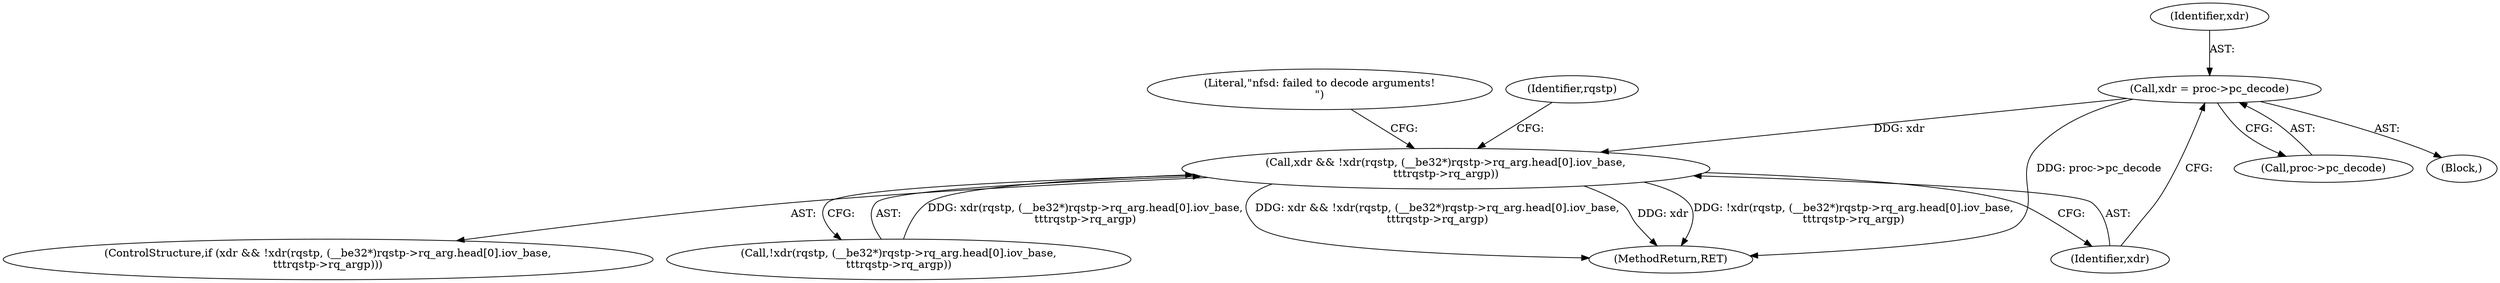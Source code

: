 digraph "0_linux_e6838a29ecb484c97e4efef9429643b9851fba6e@pointer" {
"1000153" [label="(Call,xdr = proc->pc_decode)"];
"1000159" [label="(Call,xdr && !xdr(rqstp, (__be32*)rqstp->rq_arg.head[0].iov_base,\n\t\t\trqstp->rq_argp))"];
"1000155" [label="(Call,proc->pc_decode)"];
"1000154" [label="(Identifier,xdr)"];
"1000180" [label="(Literal,\"nfsd: failed to decode arguments!\n\")"];
"1000153" [label="(Call,xdr = proc->pc_decode)"];
"1000158" [label="(ControlStructure,if (xdr && !xdr(rqstp, (__be32*)rqstp->rq_arg.head[0].iov_base,\n\t\t\trqstp->rq_argp)))"];
"1000161" [label="(Call,!xdr(rqstp, (__be32*)rqstp->rq_arg.head[0].iov_base,\n\t\t\trqstp->rq_argp))"];
"1000327" [label="(MethodReturn,RET)"];
"1000189" [label="(Identifier,rqstp)"];
"1000160" [label="(Identifier,xdr)"];
"1000112" [label="(Block,)"];
"1000159" [label="(Call,xdr && !xdr(rqstp, (__be32*)rqstp->rq_arg.head[0].iov_base,\n\t\t\trqstp->rq_argp))"];
"1000153" -> "1000112"  [label="AST: "];
"1000153" -> "1000155"  [label="CFG: "];
"1000154" -> "1000153"  [label="AST: "];
"1000155" -> "1000153"  [label="AST: "];
"1000160" -> "1000153"  [label="CFG: "];
"1000153" -> "1000327"  [label="DDG: proc->pc_decode"];
"1000153" -> "1000159"  [label="DDG: xdr"];
"1000159" -> "1000158"  [label="AST: "];
"1000159" -> "1000160"  [label="CFG: "];
"1000159" -> "1000161"  [label="CFG: "];
"1000160" -> "1000159"  [label="AST: "];
"1000161" -> "1000159"  [label="AST: "];
"1000180" -> "1000159"  [label="CFG: "];
"1000189" -> "1000159"  [label="CFG: "];
"1000159" -> "1000327"  [label="DDG: xdr && !xdr(rqstp, (__be32*)rqstp->rq_arg.head[0].iov_base,\n\t\t\trqstp->rq_argp)"];
"1000159" -> "1000327"  [label="DDG: xdr"];
"1000159" -> "1000327"  [label="DDG: !xdr(rqstp, (__be32*)rqstp->rq_arg.head[0].iov_base,\n\t\t\trqstp->rq_argp)"];
"1000161" -> "1000159"  [label="DDG: xdr(rqstp, (__be32*)rqstp->rq_arg.head[0].iov_base,\n\t\t\trqstp->rq_argp)"];
}

